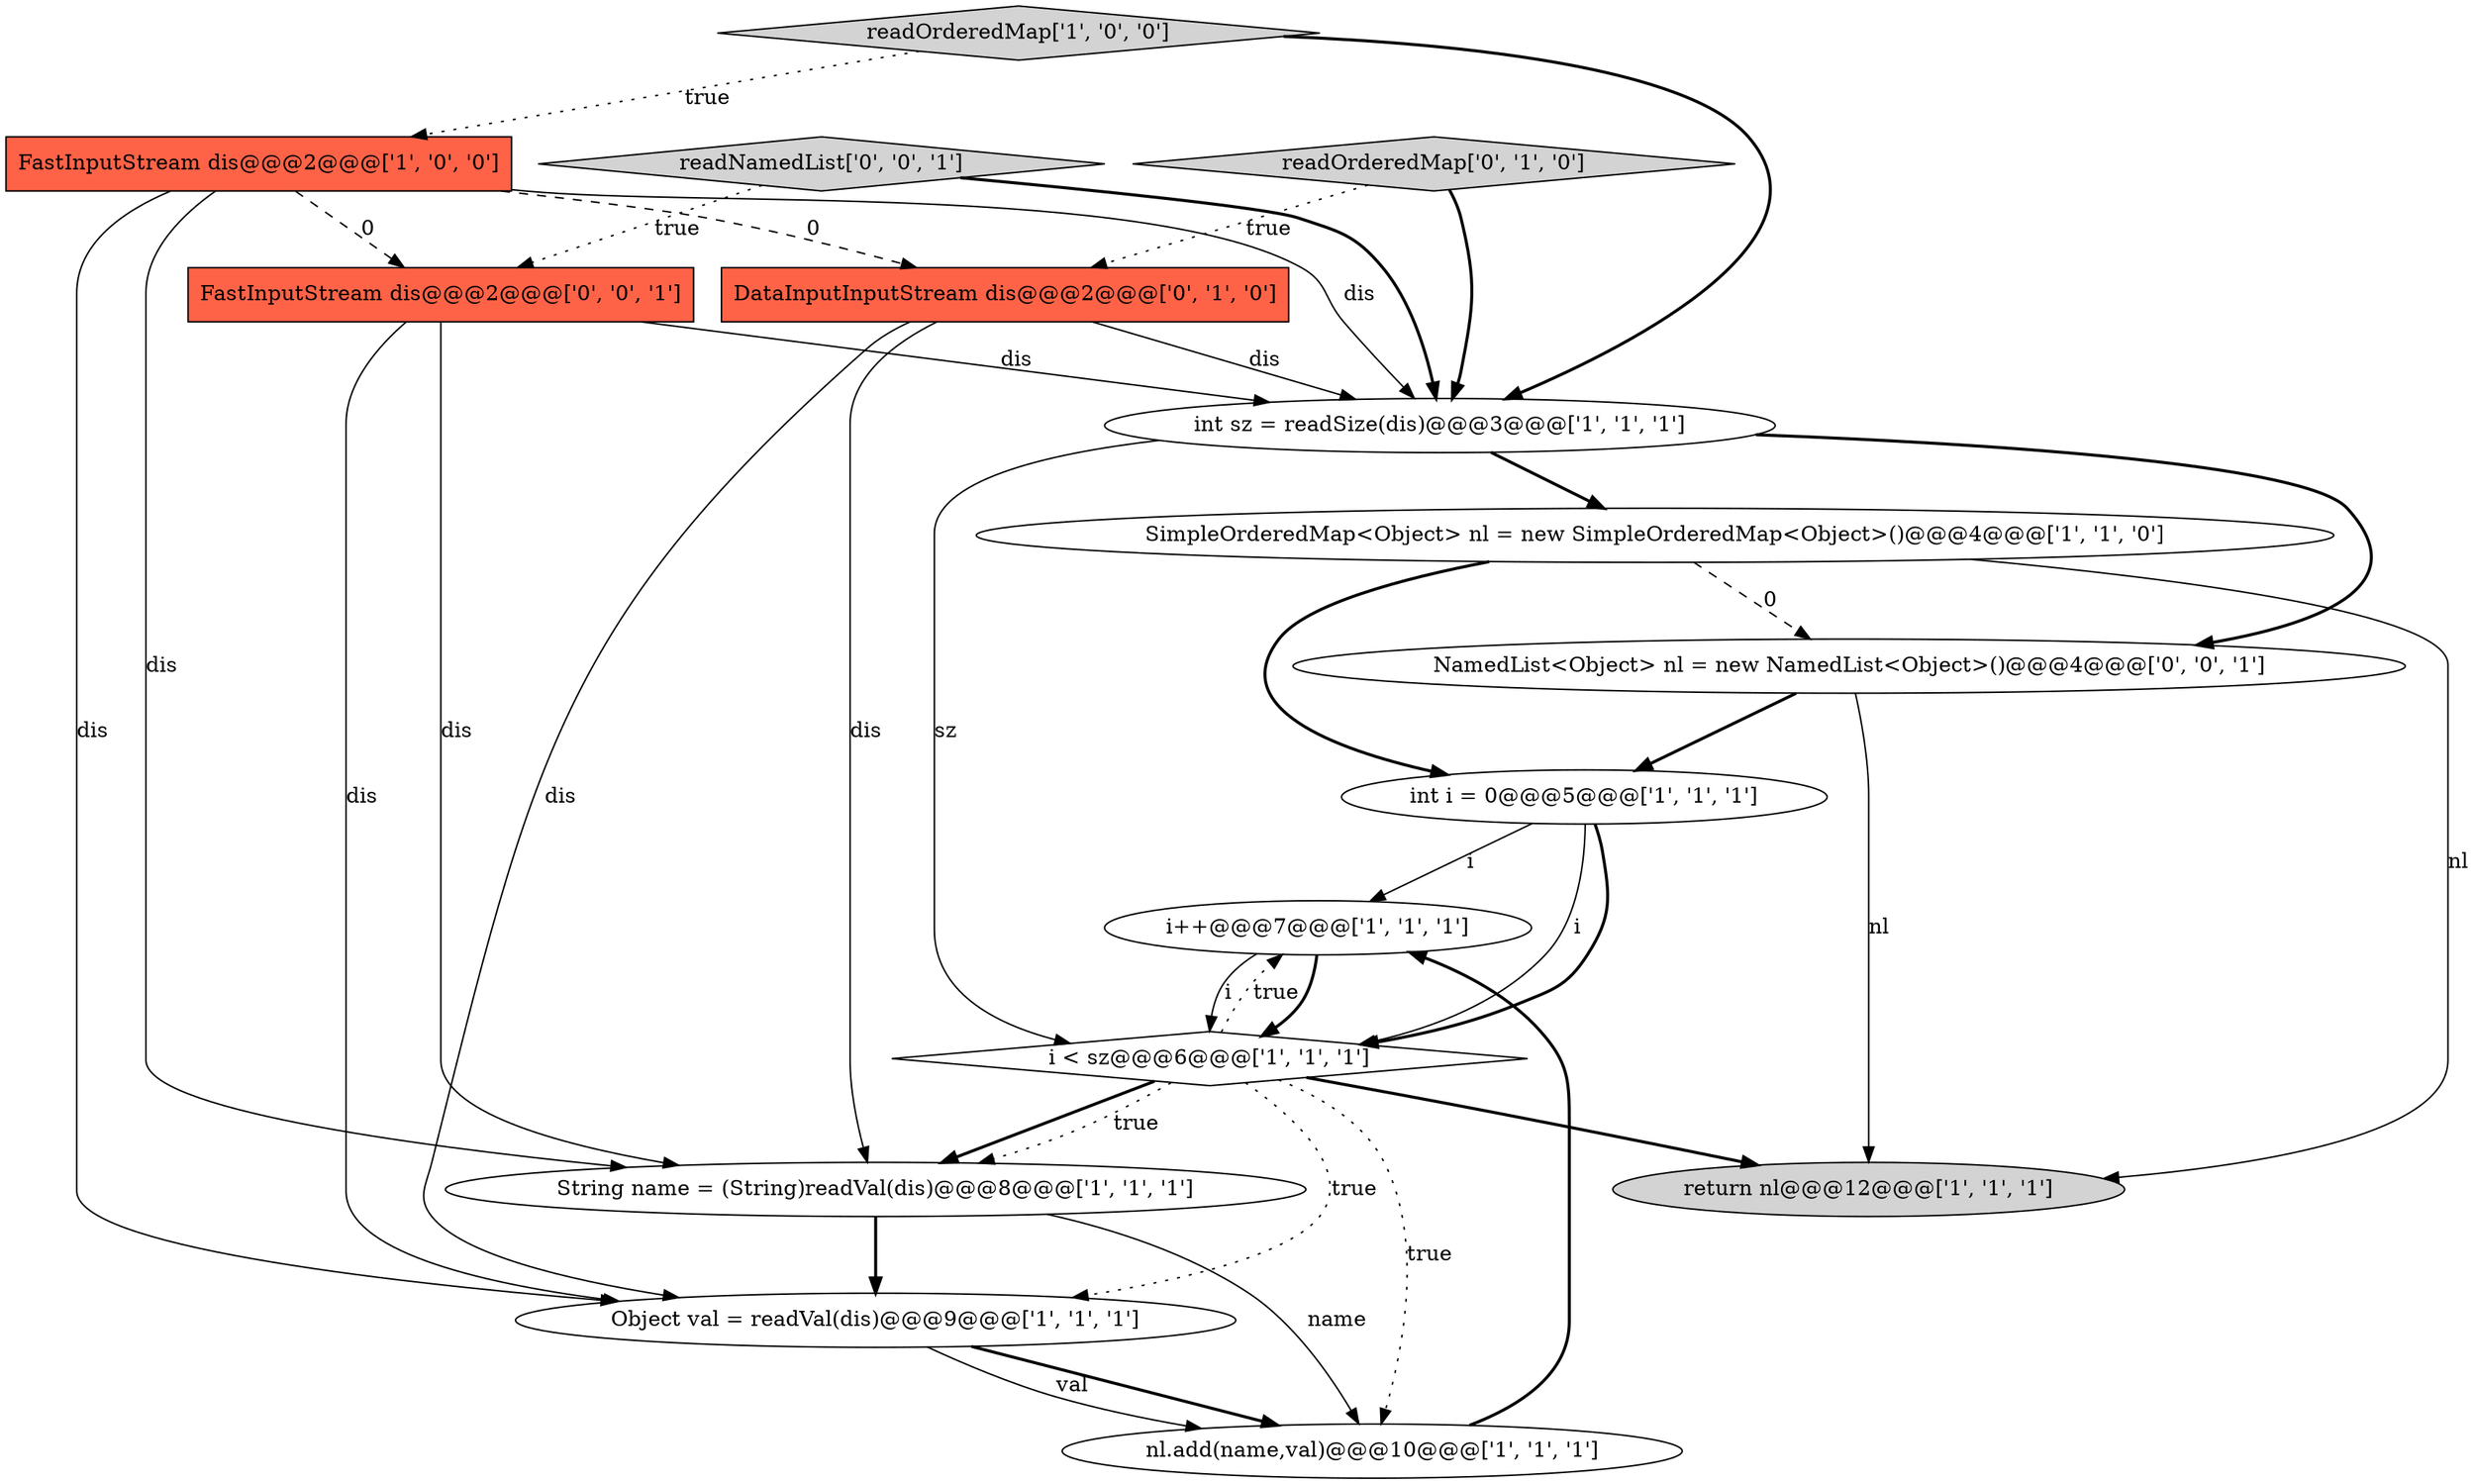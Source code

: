digraph {
9 [style = filled, label = "SimpleOrderedMap<Object> nl = new SimpleOrderedMap<Object>()@@@4@@@['1', '1', '0']", fillcolor = white, shape = ellipse image = "AAA0AAABBB1BBB"];
13 [style = filled, label = "NamedList<Object> nl = new NamedList<Object>()@@@4@@@['0', '0', '1']", fillcolor = white, shape = ellipse image = "AAA0AAABBB3BBB"];
15 [style = filled, label = "FastInputStream dis@@@2@@@['0', '0', '1']", fillcolor = tomato, shape = box image = "AAA0AAABBB3BBB"];
7 [style = filled, label = "Object val = readVal(dis)@@@9@@@['1', '1', '1']", fillcolor = white, shape = ellipse image = "AAA0AAABBB1BBB"];
2 [style = filled, label = "int i = 0@@@5@@@['1', '1', '1']", fillcolor = white, shape = ellipse image = "AAA0AAABBB1BBB"];
8 [style = filled, label = "FastInputStream dis@@@2@@@['1', '0', '0']", fillcolor = tomato, shape = box image = "AAA1AAABBB1BBB"];
14 [style = filled, label = "readNamedList['0', '0', '1']", fillcolor = lightgray, shape = diamond image = "AAA0AAABBB3BBB"];
5 [style = filled, label = "int sz = readSize(dis)@@@3@@@['1', '1', '1']", fillcolor = white, shape = ellipse image = "AAA0AAABBB1BBB"];
11 [style = filled, label = "DataInputInputStream dis@@@2@@@['0', '1', '0']", fillcolor = tomato, shape = box image = "AAA1AAABBB2BBB"];
6 [style = filled, label = "i++@@@7@@@['1', '1', '1']", fillcolor = white, shape = ellipse image = "AAA0AAABBB1BBB"];
1 [style = filled, label = "nl.add(name,val)@@@10@@@['1', '1', '1']", fillcolor = white, shape = ellipse image = "AAA0AAABBB1BBB"];
4 [style = filled, label = "readOrderedMap['1', '0', '0']", fillcolor = lightgray, shape = diamond image = "AAA0AAABBB1BBB"];
0 [style = filled, label = "String name = (String)readVal(dis)@@@8@@@['1', '1', '1']", fillcolor = white, shape = ellipse image = "AAA0AAABBB1BBB"];
12 [style = filled, label = "readOrderedMap['0', '1', '0']", fillcolor = lightgray, shape = diamond image = "AAA0AAABBB2BBB"];
3 [style = filled, label = "return nl@@@12@@@['1', '1', '1']", fillcolor = lightgray, shape = ellipse image = "AAA0AAABBB1BBB"];
10 [style = filled, label = "i < sz@@@6@@@['1', '1', '1']", fillcolor = white, shape = diamond image = "AAA0AAABBB1BBB"];
10->6 [style = dotted, label="true"];
7->1 [style = bold, label=""];
12->5 [style = bold, label=""];
5->9 [style = bold, label=""];
9->2 [style = bold, label=""];
2->6 [style = solid, label="i"];
15->7 [style = solid, label="dis"];
8->15 [style = dashed, label="0"];
14->5 [style = bold, label=""];
9->3 [style = solid, label="nl"];
0->1 [style = solid, label="name"];
4->8 [style = dotted, label="true"];
10->3 [style = bold, label=""];
15->0 [style = solid, label="dis"];
2->10 [style = solid, label="i"];
2->10 [style = bold, label=""];
11->5 [style = solid, label="dis"];
0->7 [style = bold, label=""];
12->11 [style = dotted, label="true"];
14->15 [style = dotted, label="true"];
5->10 [style = solid, label="sz"];
1->6 [style = bold, label=""];
6->10 [style = bold, label=""];
5->13 [style = bold, label=""];
10->0 [style = bold, label=""];
6->10 [style = solid, label="i"];
9->13 [style = dashed, label="0"];
7->1 [style = solid, label="val"];
8->7 [style = solid, label="dis"];
11->7 [style = solid, label="dis"];
10->0 [style = dotted, label="true"];
8->0 [style = solid, label="dis"];
8->5 [style = solid, label="dis"];
10->1 [style = dotted, label="true"];
8->11 [style = dashed, label="0"];
15->5 [style = solid, label="dis"];
13->3 [style = solid, label="nl"];
4->5 [style = bold, label=""];
10->7 [style = dotted, label="true"];
13->2 [style = bold, label=""];
11->0 [style = solid, label="dis"];
}
